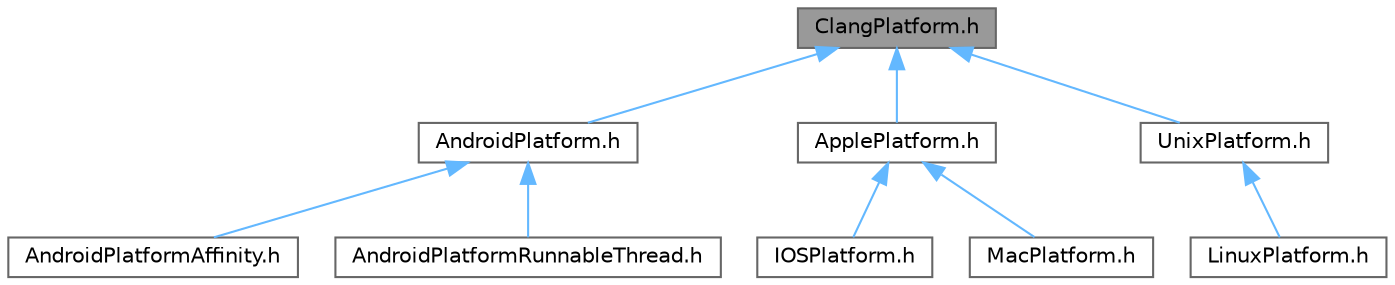 digraph "ClangPlatform.h"
{
 // INTERACTIVE_SVG=YES
 // LATEX_PDF_SIZE
  bgcolor="transparent";
  edge [fontname=Helvetica,fontsize=10,labelfontname=Helvetica,labelfontsize=10];
  node [fontname=Helvetica,fontsize=10,shape=box,height=0.2,width=0.4];
  Node1 [id="Node000001",label="ClangPlatform.h",height=0.2,width=0.4,color="gray40", fillcolor="grey60", style="filled", fontcolor="black",tooltip=" "];
  Node1 -> Node2 [id="edge1_Node000001_Node000002",dir="back",color="steelblue1",style="solid",tooltip=" "];
  Node2 [id="Node000002",label="AndroidPlatform.h",height=0.2,width=0.4,color="grey40", fillcolor="white", style="filled",URL="$d7/dd1/AndroidPlatform_8h.html",tooltip=" "];
  Node2 -> Node3 [id="edge2_Node000002_Node000003",dir="back",color="steelblue1",style="solid",tooltip=" "];
  Node3 [id="Node000003",label="AndroidPlatformAffinity.h",height=0.2,width=0.4,color="grey40", fillcolor="white", style="filled",URL="$d0/d94/AndroidPlatformAffinity_8h.html",tooltip=" "];
  Node2 -> Node4 [id="edge3_Node000002_Node000004",dir="back",color="steelblue1",style="solid",tooltip=" "];
  Node4 [id="Node000004",label="AndroidPlatformRunnableThread.h",height=0.2,width=0.4,color="grey40", fillcolor="white", style="filled",URL="$dd/dfc/AndroidPlatformRunnableThread_8h.html",tooltip=" "];
  Node1 -> Node5 [id="edge4_Node000001_Node000005",dir="back",color="steelblue1",style="solid",tooltip=" "];
  Node5 [id="Node000005",label="ApplePlatform.h",height=0.2,width=0.4,color="grey40", fillcolor="white", style="filled",URL="$db/db2/ApplePlatform_8h.html",tooltip=" "];
  Node5 -> Node6 [id="edge5_Node000005_Node000006",dir="back",color="steelblue1",style="solid",tooltip=" "];
  Node6 [id="Node000006",label="IOSPlatform.h",height=0.2,width=0.4,color="grey40", fillcolor="white", style="filled",URL="$d4/d2f/IOSPlatform_8h.html",tooltip=" "];
  Node5 -> Node7 [id="edge6_Node000005_Node000007",dir="back",color="steelblue1",style="solid",tooltip=" "];
  Node7 [id="Node000007",label="MacPlatform.h",height=0.2,width=0.4,color="grey40", fillcolor="white", style="filled",URL="$d9/dc9/MacPlatform_8h.html",tooltip=" "];
  Node1 -> Node8 [id="edge7_Node000001_Node000008",dir="back",color="steelblue1",style="solid",tooltip=" "];
  Node8 [id="Node000008",label="UnixPlatform.h",height=0.2,width=0.4,color="grey40", fillcolor="white", style="filled",URL="$d5/d23/UnixPlatform_8h.html",tooltip=" "];
  Node8 -> Node9 [id="edge8_Node000008_Node000009",dir="back",color="steelblue1",style="solid",tooltip=" "];
  Node9 [id="Node000009",label="LinuxPlatform.h",height=0.2,width=0.4,color="grey40", fillcolor="white", style="filled",URL="$dc/dc4/LinuxPlatform_8h.html",tooltip=" "];
}
